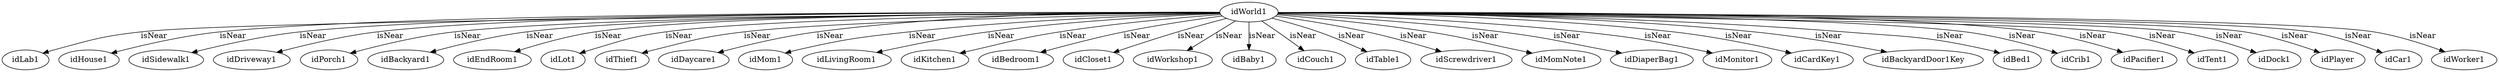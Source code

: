 strict digraph  {
idWorld1 [node_type=entity_node];
idLab1 [node_type=entity_node];
idHouse1 [node_type=entity_node];
idSidewalk1 [node_type=entity_node];
idDriveway1 [node_type=entity_node];
idPorch1 [node_type=entity_node];
idBackyard1 [node_type=entity_node];
idEndRoom1 [node_type=entity_node];
idLot1 [node_type=entity_node];
idThief1 [node_type=entity_node];
idDaycare1 [node_type=entity_node];
idMom1 [node_type=entity_node];
idLivingRoom1 [node_type=entity_node];
idKitchen1 [node_type=entity_node];
idBedroom1 [node_type=entity_node];
idCloset1 [node_type=entity_node];
idWorkshop1 [node_type=entity_node];
idBaby1 [node_type=entity_node];
idCouch1 [node_type=entity_node];
idTable1 [node_type=entity_node];
idScrewdriver1 [node_type=entity_node];
idMomNote1 [node_type=entity_node];
idDiaperBag1 [node_type=entity_node];
idMonitor1 [node_type=entity_node];
idCardKey1 [node_type=entity_node];
idBackyardDoor1Key [node_type=entity_node];
idBed1 [node_type=entity_node];
idCrib1 [node_type=entity_node];
idPacifier1 [node_type=entity_node];
idTent1 [node_type=entity_node];
idDock1 [node_type=entity_node];
idPlayer [node_type=entity_node];
idCar1 [node_type=entity_node];
idWorker1 [node_type=entity_node];
idWorld1 -> idLab1  [edge_type=relationship, label=isNear];
idWorld1 -> idHouse1  [edge_type=relationship, label=isNear];
idWorld1 -> idSidewalk1  [edge_type=relationship, label=isNear];
idWorld1 -> idDriveway1  [edge_type=relationship, label=isNear];
idWorld1 -> idPorch1  [edge_type=relationship, label=isNear];
idWorld1 -> idBackyard1  [edge_type=relationship, label=isNear];
idWorld1 -> idEndRoom1  [edge_type=relationship, label=isNear];
idWorld1 -> idLot1  [edge_type=relationship, label=isNear];
idWorld1 -> idThief1  [edge_type=relationship, label=isNear];
idWorld1 -> idDaycare1  [edge_type=relationship, label=isNear];
idWorld1 -> idMom1  [edge_type=relationship, label=isNear];
idWorld1 -> idLivingRoom1  [edge_type=relationship, label=isNear];
idWorld1 -> idKitchen1  [edge_type=relationship, label=isNear];
idWorld1 -> idBedroom1  [edge_type=relationship, label=isNear];
idWorld1 -> idCloset1  [edge_type=relationship, label=isNear];
idWorld1 -> idWorkshop1  [edge_type=relationship, label=isNear];
idWorld1 -> idBaby1  [edge_type=relationship, label=isNear];
idWorld1 -> idCouch1  [edge_type=relationship, label=isNear];
idWorld1 -> idTable1  [edge_type=relationship, label=isNear];
idWorld1 -> idScrewdriver1  [edge_type=relationship, label=isNear];
idWorld1 -> idMomNote1  [edge_type=relationship, label=isNear];
idWorld1 -> idDiaperBag1  [edge_type=relationship, label=isNear];
idWorld1 -> idMonitor1  [edge_type=relationship, label=isNear];
idWorld1 -> idCardKey1  [edge_type=relationship, label=isNear];
idWorld1 -> idBackyardDoor1Key  [edge_type=relationship, label=isNear];
idWorld1 -> idBed1  [edge_type=relationship, label=isNear];
idWorld1 -> idCrib1  [edge_type=relationship, label=isNear];
idWorld1 -> idPacifier1  [edge_type=relationship, label=isNear];
idWorld1 -> idTent1  [edge_type=relationship, label=isNear];
idWorld1 -> idDock1  [edge_type=relationship, label=isNear];
idWorld1 -> idPlayer  [edge_type=relationship, label=isNear];
idWorld1 -> idCar1  [edge_type=relationship, label=isNear];
idWorld1 -> idWorker1  [edge_type=relationship, label=isNear];
}
